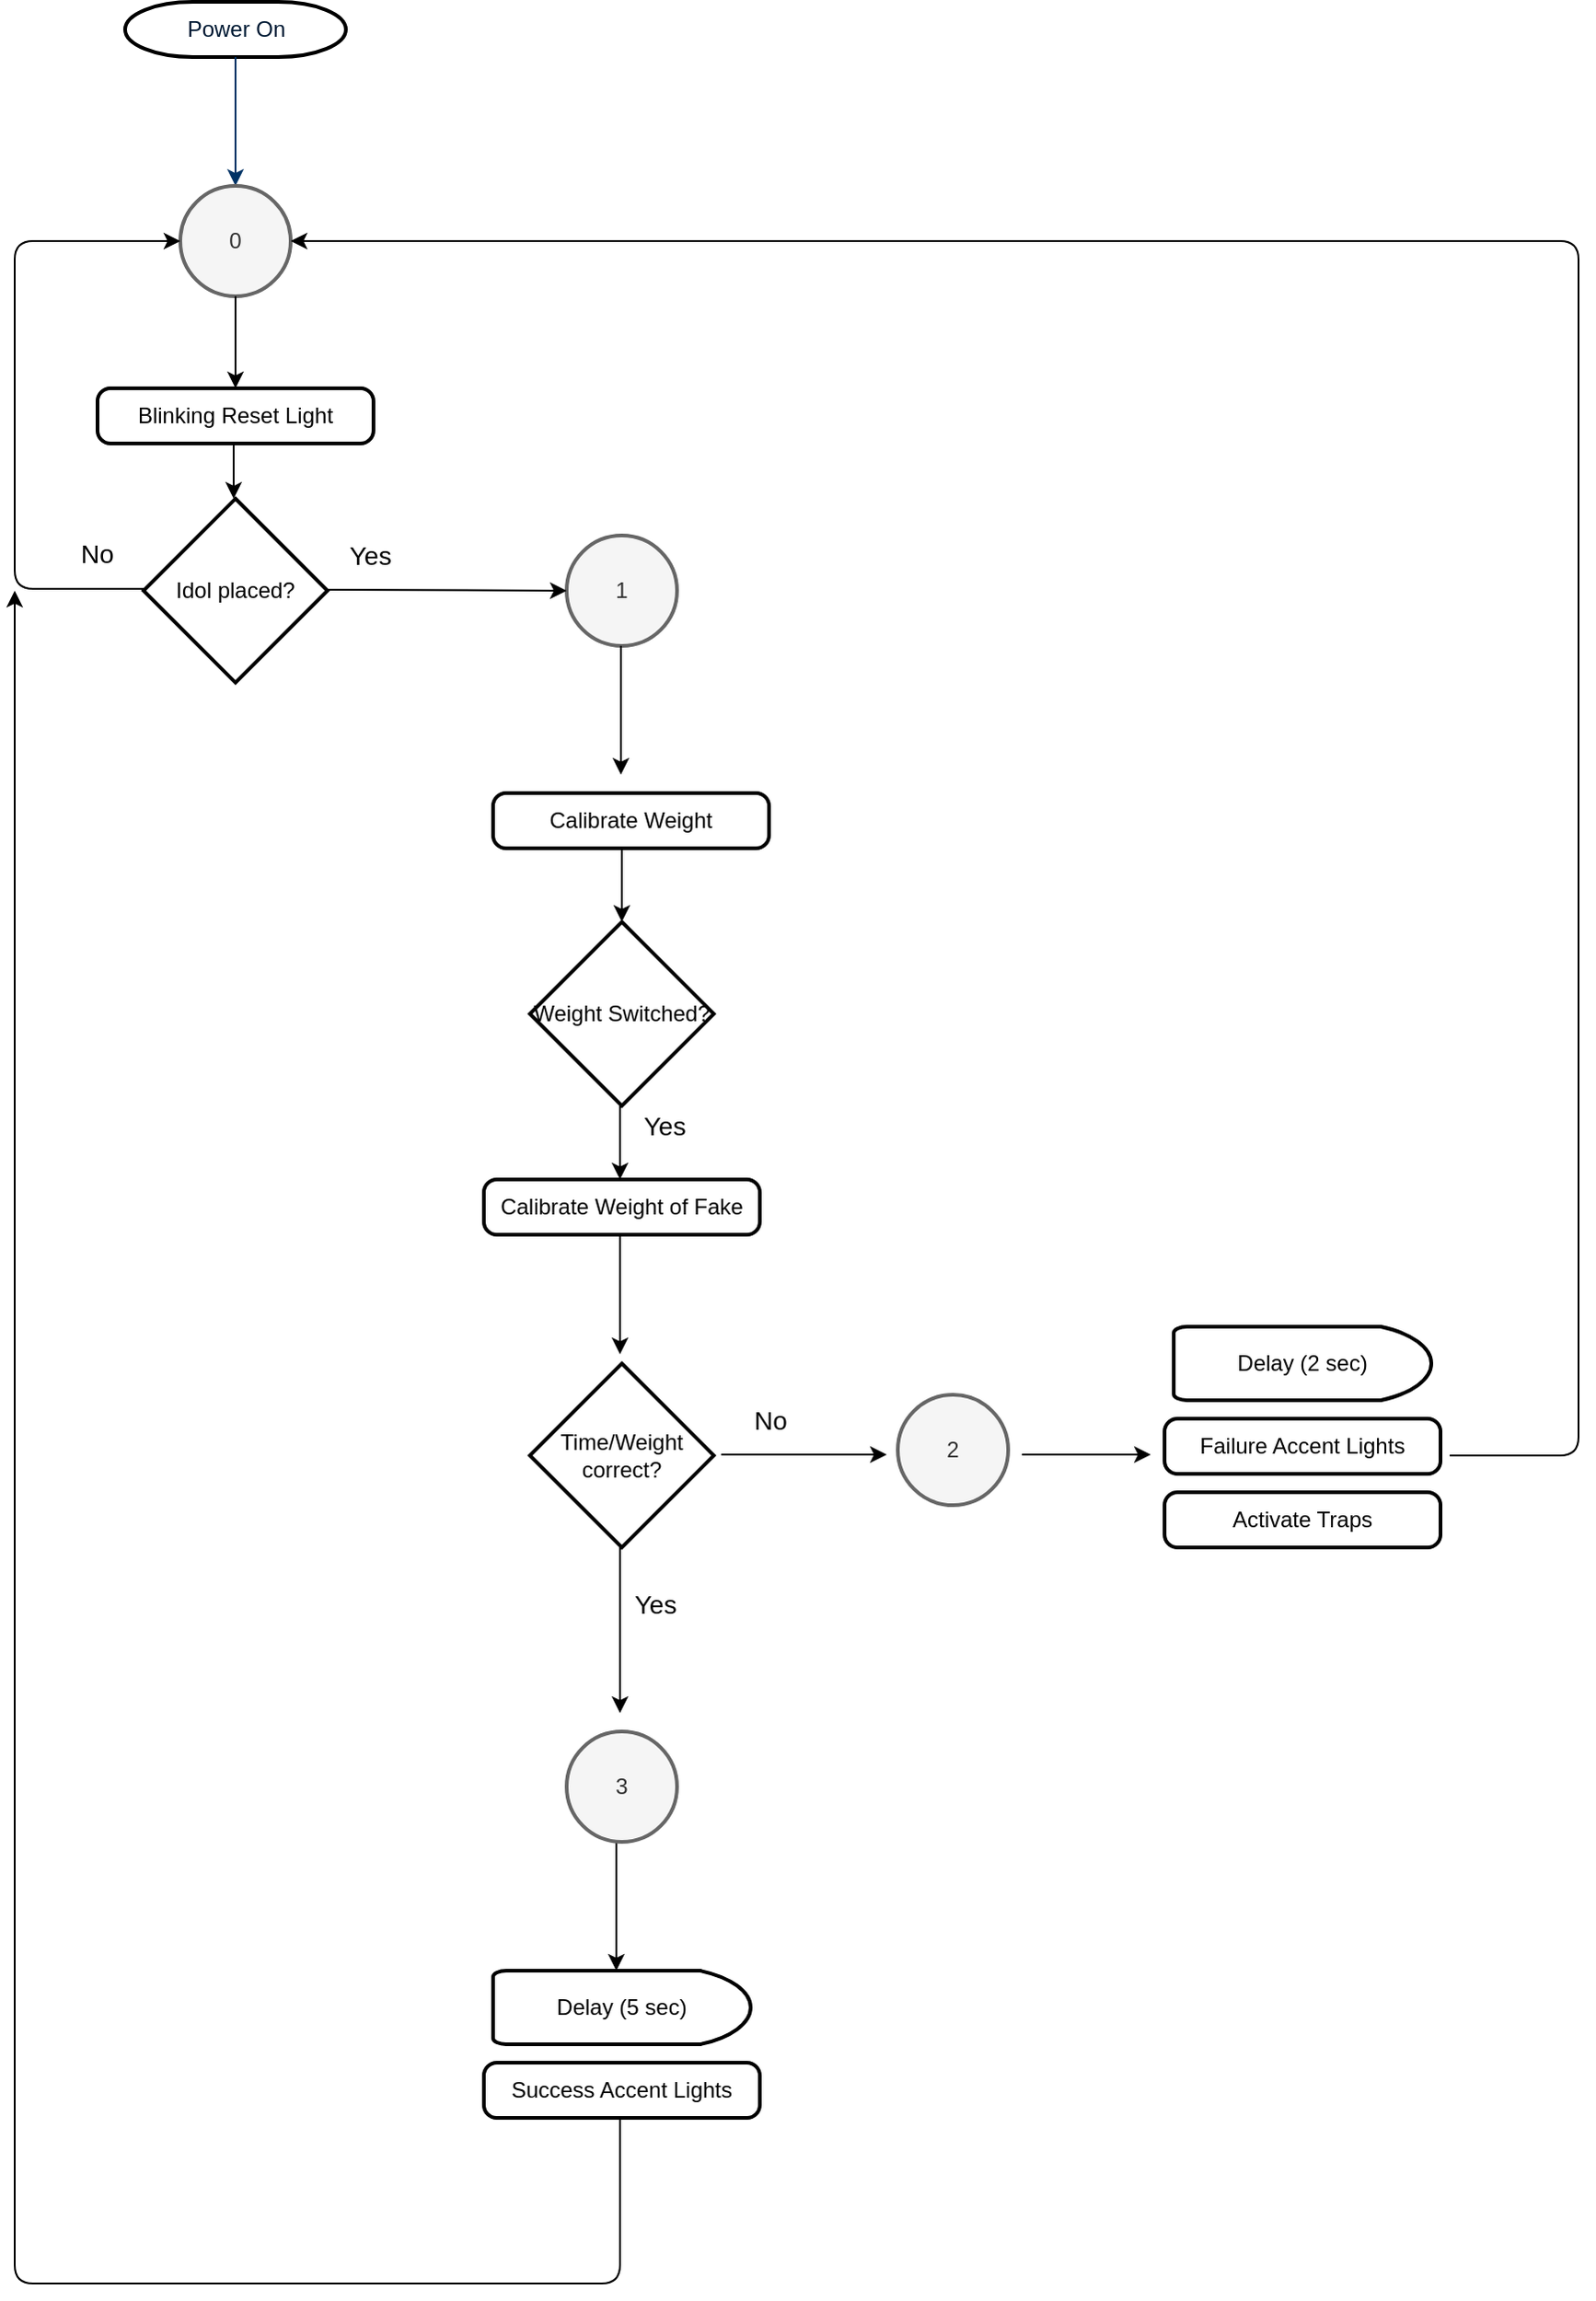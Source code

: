 <mxfile version="12.1.0" type="github" pages="1"><diagram id="6a731a19-8d31-9384-78a2-239565b7b9f0" name="Page-1"><mxGraphModel dx="1024" dy="566" grid="1" gridSize="10" guides="1" tooltips="1" connect="1" arrows="1" fold="1" page="1" pageScale="1" pageWidth="1169" pageHeight="827" background="#ffffff" math="0" shadow="0"><root><mxCell id="0"/><mxCell id="1" parent="0"/><mxCell id="2" value="Power On" style="shape=mxgraph.flowchart.terminator;fillColor=#FFFFFF;strokeColor=#000000;strokeWidth=2;gradientColor=none;gradientDirection=north;fontColor=#001933;fontStyle=0;html=1;" parent="1" vertex="1"><mxGeometry x="260" y="10" width="120" height="30" as="geometry"/></mxCell><mxCell id="7" style="fontColor=#001933;fontStyle=1;strokeColor=#003366;strokeWidth=1;html=1;entryX=0.5;entryY=0;entryDx=0;entryDy=0;entryPerimeter=0;" parent="1" source="2" target="-0mIyCM6eRqftFeb7R9O-56" edge="1"><mxGeometry relative="1" as="geometry"><mxPoint x="320" y="130" as="targetPoint"/></mxGeometry></mxCell><mxCell id="-0mIyCM6eRqftFeb7R9O-55" value="Idol placed?" style="strokeWidth=2;html=1;shape=mxgraph.flowchart.decision;whiteSpace=wrap;" parent="1" vertex="1"><mxGeometry x="270" y="280" width="100" height="100" as="geometry"/></mxCell><mxCell id="-0mIyCM6eRqftFeb7R9O-56" value="0" style="strokeWidth=2;html=1;shape=mxgraph.flowchart.start_2;whiteSpace=wrap;fillColor=#f5f5f5;strokeColor=#666666;fontColor=#333333;" parent="1" vertex="1"><mxGeometry x="290" y="110" width="60" height="60" as="geometry"/></mxCell><mxCell id="-0mIyCM6eRqftFeb7R9O-60" value="&lt;font style=&quot;font-size: 14px&quot;&gt;No&lt;/font&gt;" style="text;html=1;strokeColor=none;fillColor=none;align=center;verticalAlign=middle;whiteSpace=wrap;rounded=0;" parent="1" vertex="1"><mxGeometry x="210" y="300" width="70" height="20" as="geometry"/></mxCell><mxCell id="-0mIyCM6eRqftFeb7R9O-61" value="Calibrate Weight of Fake" style="rounded=1;whiteSpace=wrap;html=1;absoluteArcSize=1;arcSize=14;strokeWidth=2;" parent="1" vertex="1"><mxGeometry x="455" y="650" width="150" height="30" as="geometry"/></mxCell><mxCell id="3FtGsXGLZwQoGPqnKAOh-7" value="1" style="strokeWidth=2;html=1;shape=mxgraph.flowchart.start_2;whiteSpace=wrap;fillColor=#f5f5f5;strokeColor=#666666;fontColor=#333333;" vertex="1" parent="1"><mxGeometry x="500" y="300" width="60" height="60" as="geometry"/></mxCell><mxCell id="3FtGsXGLZwQoGPqnKAOh-9" value="" style="endArrow=classic;html=1;entryX=0;entryY=0.5;entryDx=0;entryDy=0;entryPerimeter=0;" edge="1" parent="1" target="3FtGsXGLZwQoGPqnKAOh-7"><mxGeometry width="50" height="50" relative="1" as="geometry"><mxPoint x="370" y="329.5" as="sourcePoint"/><mxPoint x="450" y="329.5" as="targetPoint"/></mxGeometry></mxCell><mxCell id="3FtGsXGLZwQoGPqnKAOh-11" value="" style="edgeStyle=orthogonalEdgeStyle;rounded=0;orthogonalLoop=1;jettySize=auto;html=1;" edge="1" parent="1"><mxGeometry relative="1" as="geometry"><mxPoint x="529.5" y="360" as="sourcePoint"/><mxPoint x="530" y="430" as="targetPoint"/><Array as="points"><mxPoint x="529.5" y="430"/><mxPoint x="529.5" y="430"/></Array></mxGeometry></mxCell><mxCell id="3FtGsXGLZwQoGPqnKAOh-12" value="Weight Switched?" style="strokeWidth=2;html=1;shape=mxgraph.flowchart.decision;whiteSpace=wrap;" vertex="1" parent="1"><mxGeometry x="480" y="510" width="100" height="100" as="geometry"/></mxCell><mxCell id="3FtGsXGLZwQoGPqnKAOh-14" value="" style="edgeStyle=orthogonalEdgeStyle;rounded=0;orthogonalLoop=1;jettySize=auto;html=1;" edge="1" parent="1"><mxGeometry relative="1" as="geometry"><mxPoint x="530" y="460" as="sourcePoint"/><mxPoint x="530" y="510" as="targetPoint"/><Array as="points"/></mxGeometry></mxCell><mxCell id="3FtGsXGLZwQoGPqnKAOh-15" value="Calibrate Weight" style="rounded=1;whiteSpace=wrap;html=1;absoluteArcSize=1;arcSize=14;strokeWidth=2;" vertex="1" parent="1"><mxGeometry x="460" y="440" width="150" height="30" as="geometry"/></mxCell><mxCell id="3FtGsXGLZwQoGPqnKAOh-16" value="" style="edgeStyle=orthogonalEdgeStyle;rounded=0;orthogonalLoop=1;jettySize=auto;html=1;" edge="1" parent="1"><mxGeometry relative="1" as="geometry"><mxPoint x="529" y="610" as="sourcePoint"/><mxPoint x="529" y="650" as="targetPoint"/><Array as="points"><mxPoint x="529" y="620"/><mxPoint x="529" y="770"/></Array></mxGeometry></mxCell><mxCell id="3FtGsXGLZwQoGPqnKAOh-17" value="Time/Weight correct?" style="strokeWidth=2;html=1;shape=mxgraph.flowchart.decision;whiteSpace=wrap;" vertex="1" parent="1"><mxGeometry x="480" y="750" width="100" height="100" as="geometry"/></mxCell><mxCell id="3FtGsXGLZwQoGPqnKAOh-18" value="" style="edgeStyle=orthogonalEdgeStyle;rounded=0;orthogonalLoop=1;jettySize=auto;html=1;" edge="1" parent="1"><mxGeometry relative="1" as="geometry"><mxPoint x="529" y="680" as="sourcePoint"/><mxPoint x="529" y="745" as="targetPoint"/><Array as="points"/></mxGeometry></mxCell><mxCell id="3FtGsXGLZwQoGPqnKAOh-19" value="Success Accent Lights" style="rounded=1;whiteSpace=wrap;html=1;absoluteArcSize=1;arcSize=14;strokeWidth=2;" vertex="1" parent="1"><mxGeometry x="455" y="1130" width="150" height="30" as="geometry"/></mxCell><mxCell id="3FtGsXGLZwQoGPqnKAOh-21" value="Delay (5 sec)" style="strokeWidth=2;html=1;shape=mxgraph.flowchart.delay;whiteSpace=wrap;" vertex="1" parent="1"><mxGeometry x="460" y="1080" width="140" height="40" as="geometry"/></mxCell><mxCell id="3FtGsXGLZwQoGPqnKAOh-22" value="" style="edgeStyle=orthogonalEdgeStyle;rounded=0;orthogonalLoop=1;jettySize=auto;html=1;entryX=0.52;entryY=0;entryDx=0;entryDy=0;entryPerimeter=0;" edge="1" parent="1"><mxGeometry relative="1" as="geometry"><mxPoint x="529" y="850" as="sourcePoint"/><mxPoint x="529" y="940" as="targetPoint"/><Array as="points"/></mxGeometry></mxCell><mxCell id="3FtGsXGLZwQoGPqnKAOh-24" value="&lt;font style=&quot;font-size: 14px&quot;&gt;Yes&lt;/font&gt;" style="text;html=1;resizable=0;points=[];autosize=1;align=left;verticalAlign=top;spacingTop=-4;" vertex="1" parent="1"><mxGeometry x="535" y="870" width="40" height="20" as="geometry"/></mxCell><mxCell id="3FtGsXGLZwQoGPqnKAOh-25" value="" style="edgeStyle=orthogonalEdgeStyle;rounded=0;orthogonalLoop=1;jettySize=auto;html=1;" edge="1" parent="1"><mxGeometry relative="1" as="geometry"><mxPoint x="527" y="1010" as="sourcePoint"/><mxPoint x="527" y="1080" as="targetPoint"/><Array as="points"/></mxGeometry></mxCell><mxCell id="3FtGsXGLZwQoGPqnKAOh-26" value="3" style="strokeWidth=2;html=1;shape=mxgraph.flowchart.start_2;whiteSpace=wrap;fillColor=#f5f5f5;strokeColor=#666666;fontColor=#333333;" vertex="1" parent="1"><mxGeometry x="500" y="950" width="60" height="60" as="geometry"/></mxCell><mxCell id="3FtGsXGLZwQoGPqnKAOh-28" value="" style="endArrow=classic;html=1;" edge="1" parent="1"><mxGeometry width="50" height="50" relative="1" as="geometry"><mxPoint x="584" y="799.5" as="sourcePoint"/><mxPoint x="674" y="799.5" as="targetPoint"/></mxGeometry></mxCell><mxCell id="3FtGsXGLZwQoGPqnKAOh-29" value="&lt;font style=&quot;font-size: 14px&quot;&gt;No&lt;/font&gt;" style="text;html=1;resizable=0;points=[];autosize=1;align=left;verticalAlign=top;spacingTop=-4;" vertex="1" parent="1"><mxGeometry x="600" y="770" width="30" height="20" as="geometry"/></mxCell><mxCell id="3FtGsXGLZwQoGPqnKAOh-30" value="2" style="strokeWidth=2;html=1;shape=mxgraph.flowchart.start_2;whiteSpace=wrap;fillColor=#f5f5f5;strokeColor=#666666;fontColor=#333333;" vertex="1" parent="1"><mxGeometry x="680" y="767" width="60" height="60" as="geometry"/></mxCell><mxCell id="3FtGsXGLZwQoGPqnKAOh-31" value="Delay (2 sec)" style="strokeWidth=2;html=1;shape=mxgraph.flowchart.delay;whiteSpace=wrap;" vertex="1" parent="1"><mxGeometry x="830" y="730" width="140" height="40" as="geometry"/></mxCell><mxCell id="3FtGsXGLZwQoGPqnKAOh-32" value="Failure Accent Lights" style="rounded=1;whiteSpace=wrap;html=1;absoluteArcSize=1;arcSize=14;strokeWidth=2;" vertex="1" parent="1"><mxGeometry x="825" y="780" width="150" height="30" as="geometry"/></mxCell><mxCell id="3FtGsXGLZwQoGPqnKAOh-33" value="Activate Traps" style="rounded=1;whiteSpace=wrap;html=1;absoluteArcSize=1;arcSize=14;strokeWidth=2;" vertex="1" parent="1"><mxGeometry x="825" y="820" width="150" height="30" as="geometry"/></mxCell><mxCell id="3FtGsXGLZwQoGPqnKAOh-34" value="" style="endArrow=classic;html=1;" edge="1" parent="1"><mxGeometry width="50" height="50" relative="1" as="geometry"><mxPoint x="747.5" y="799.5" as="sourcePoint"/><mxPoint x="817.5" y="799.5" as="targetPoint"/></mxGeometry></mxCell><mxCell id="3FtGsXGLZwQoGPqnKAOh-35" value="" style="endArrow=classic;html=1;entryX=1;entryY=0.5;entryDx=0;entryDy=0;entryPerimeter=0;" edge="1" parent="1" target="-0mIyCM6eRqftFeb7R9O-56"><mxGeometry width="50" height="50" relative="1" as="geometry"><mxPoint x="980" y="800" as="sourcePoint"/><mxPoint x="360" y="200" as="targetPoint"/><Array as="points"><mxPoint x="1050" y="800"/><mxPoint x="1050" y="140"/></Array></mxGeometry></mxCell><mxCell id="3FtGsXGLZwQoGPqnKAOh-36" value="" style="endArrow=classic;html=1;" edge="1" parent="1"><mxGeometry width="50" height="50" relative="1" as="geometry"><mxPoint x="529" y="1160" as="sourcePoint"/><mxPoint x="200" y="330" as="targetPoint"/><Array as="points"><mxPoint x="529" y="1250"/><mxPoint x="200" y="1250"/></Array></mxGeometry></mxCell><mxCell id="3FtGsXGLZwQoGPqnKAOh-37" value="" style="endArrow=classic;html=1;entryX=0;entryY=0.5;entryDx=0;entryDy=0;entryPerimeter=0;" edge="1" parent="1" target="-0mIyCM6eRqftFeb7R9O-56"><mxGeometry width="50" height="50" relative="1" as="geometry"><mxPoint x="270" y="329" as="sourcePoint"/><mxPoint x="200" y="100" as="targetPoint"/><Array as="points"><mxPoint x="200" y="329"/><mxPoint x="200" y="140"/></Array></mxGeometry></mxCell><mxCell id="3FtGsXGLZwQoGPqnKAOh-38" value="Blinking Reset Light" style="rounded=1;whiteSpace=wrap;html=1;absoluteArcSize=1;arcSize=14;strokeWidth=2;" vertex="1" parent="1"><mxGeometry x="245" y="220" width="150" height="30" as="geometry"/></mxCell><mxCell id="3FtGsXGLZwQoGPqnKAOh-39" value="&lt;font style=&quot;font-size: 14px&quot;&gt;Yes&lt;/font&gt;" style="text;html=1;resizable=0;points=[];autosize=1;align=left;verticalAlign=top;spacingTop=-4;" vertex="1" parent="1"><mxGeometry x="540" y="610" width="40" height="20" as="geometry"/></mxCell><mxCell id="3FtGsXGLZwQoGPqnKAOh-40" value="&lt;font style=&quot;font-size: 14px&quot;&gt;Yes&lt;/font&gt;" style="text;html=1;resizable=0;points=[];autosize=1;align=left;verticalAlign=top;spacingTop=-4;" vertex="1" parent="1"><mxGeometry x="380" y="300" width="40" height="20" as="geometry"/></mxCell><mxCell id="3FtGsXGLZwQoGPqnKAOh-41" value="" style="endArrow=classic;html=1;" edge="1" parent="1"><mxGeometry width="50" height="50" relative="1" as="geometry"><mxPoint x="320" y="170" as="sourcePoint"/><mxPoint x="320" y="220" as="targetPoint"/></mxGeometry></mxCell><mxCell id="3FtGsXGLZwQoGPqnKAOh-42" value="" style="endArrow=classic;html=1;" edge="1" parent="1"><mxGeometry width="50" height="50" relative="1" as="geometry"><mxPoint x="319" y="250" as="sourcePoint"/><mxPoint x="319" y="280" as="targetPoint"/></mxGeometry></mxCell></root></mxGraphModel></diagram></mxfile>